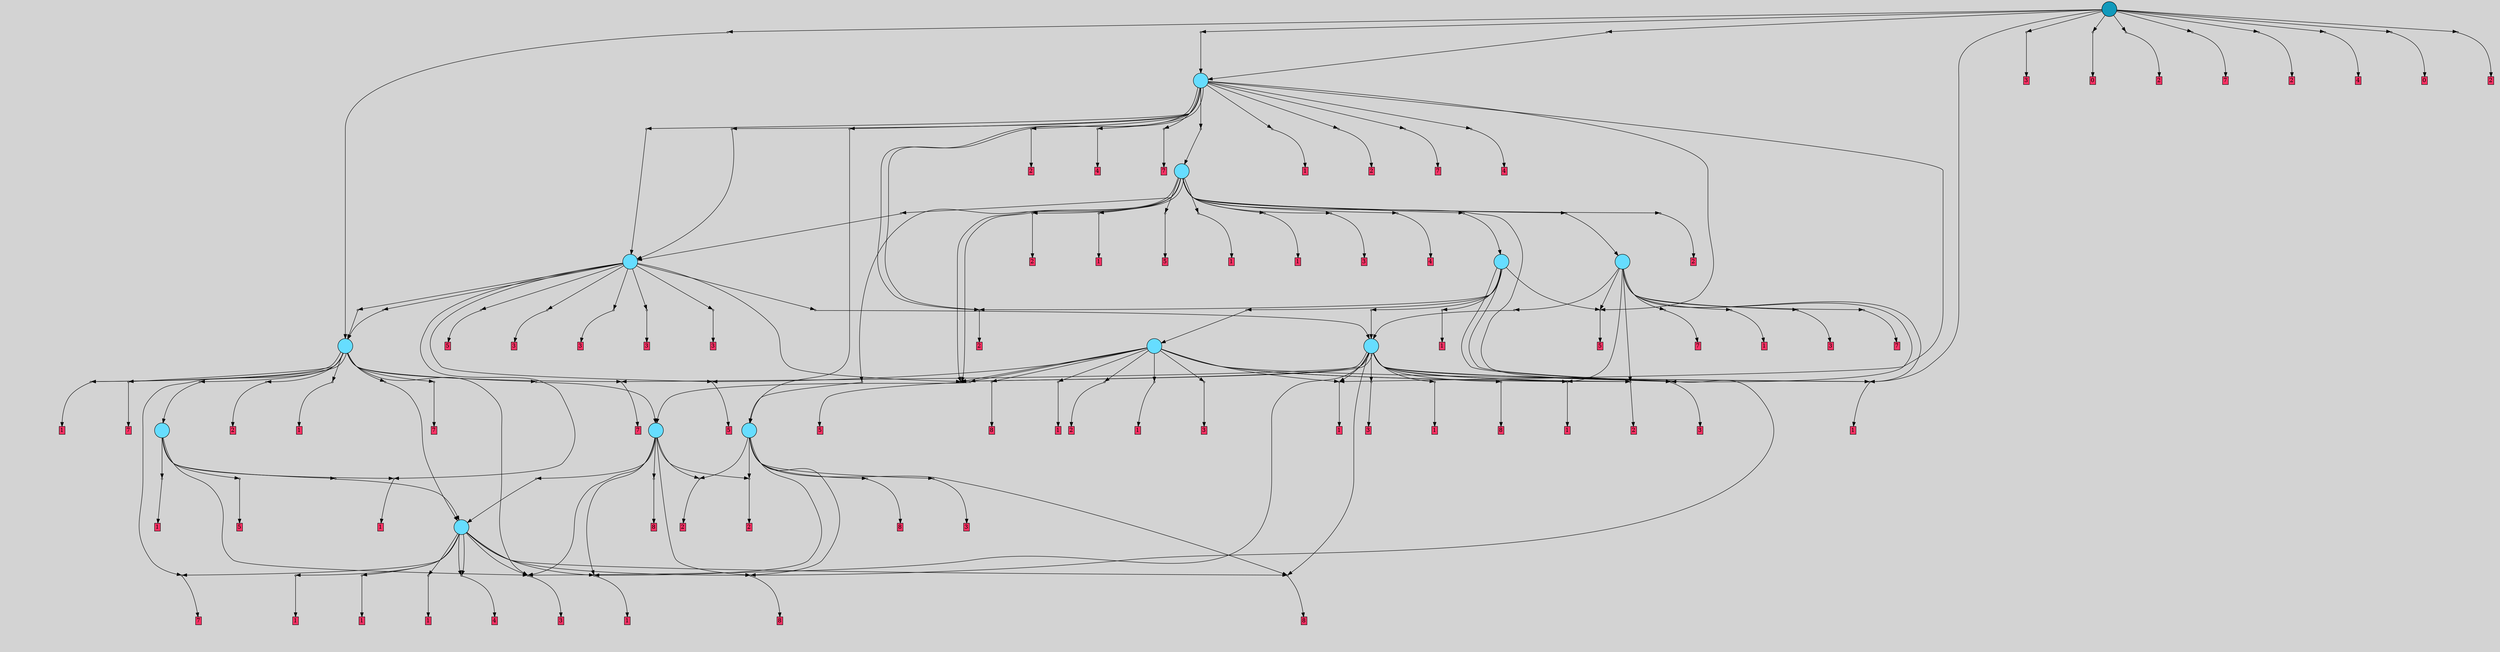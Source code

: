 // File exported with GEGELATI v1.3.1
// On the 2024-07-13 04:00:58
// With the MARL::MarlTPGGraphDotExporter
digraph{
	graph[pad = "0.212, 0.055" bgcolor = lightgray]
	node[shape=circle style = filled label = ""]
		T49 [fillcolor="#66ddff"]
		T57 [fillcolor="#66ddff"]
		T59 [fillcolor="#66ddff"]
		T70 [fillcolor="#66ddff"]
		T111 [fillcolor="#66ddff"]
		T114 [fillcolor="#66ddff"]
		T120 [fillcolor="#66ddff"]
		T151 [fillcolor="#66ddff"]
		T158 [fillcolor="#66ddff"]
		T190 [fillcolor="#66ddff"]
		T224 [fillcolor="#66ddff"]
		T255 [fillcolor="#66ddff"]
		T754 [fillcolor="#1199bb"]
		P29671 [fillcolor="#cccccc" shape=point] //
		I29671 [shape=box style=invis label="4|6&4|3#1|7&#92;n6|0&3|4#4|2&#92;n5|1&4|0#3|3&#92;n5|7&2|4#3|0&#92;n8|1&2|4#0|4&#92;n4|0&1|7#4|7&#92;n5|7&2|0#0|3&#92;n1|3&4|0#0|4&#92;n3|3&3|0#2|3&#92;n"]
		P29671 -> I29671[style=invis]
		A20442 [fillcolor="#ff3366" shape=box margin=0.03 width=0 height=0 label="1"]
		T49 -> P29671 -> A20442
		P29672 [fillcolor="#cccccc" shape=point] //
		I29672 [shape=box style=invis label="8|6&4|2#0|4&#92;n4|3&0|0#2|5&#92;n1|5&3|1#3|2&#92;n4|2&3|3#4|3&#92;n5|2&1|3#4|6&#92;n8|3&1|1#1|0&#92;n0|5&0|1#1|1&#92;n0|2&4|4#2|1&#92;n0|1&0|7#3|6&#92;n"]
		P29672 -> I29672[style=invis]
		A20443 [fillcolor="#ff3366" shape=box margin=0.03 width=0 height=0 label="4"]
		T49 -> P29672 -> A20443
		P29673 [fillcolor="#cccccc" shape=point] //
		I29673 [shape=box style=invis label="2|5&1|3#2|3&#92;n0|1&0|3#4|6&#92;n5|0&4|3#1|0&#92;n5|5&3|5#2|1&#92;n1|1&1|5#2|1&#92;n"]
		P29673 -> I29673[style=invis]
		A20444 [fillcolor="#ff3366" shape=box margin=0.03 width=0 height=0 label="8"]
		T49 -> P29673 -> A20444
		P29674 [fillcolor="#cccccc" shape=point] //
		I29674 [shape=box style=invis label="4|6&4|3#1|7&#92;n8|1&2|4#0|4&#92;n5|1&4|0#3|3&#92;n5|7&2|4#3|0&#92;n6|0&3|4#4|2&#92;n4|0&1|7#4|7&#92;n5|7&2|0#1|3&#92;n3|3&3|0#2|3&#92;n"]
		P29674 -> I29674[style=invis]
		A20445 [fillcolor="#ff3366" shape=box margin=0.03 width=0 height=0 label="1"]
		T49 -> P29674 -> A20445
		P29675 [fillcolor="#cccccc" shape=point] //
		I29675 [shape=box style=invis label="2|0&4|7#2|5&#92;n1|1&3|0#2|3&#92;n4|3&4|5#1|1&#92;n"]
		P29675 -> I29675[style=invis]
		A20446 [fillcolor="#ff3366" shape=box margin=0.03 width=0 height=0 label="3"]
		T49 -> P29675 -> A20446
		T49 -> P29672
		P29676 [fillcolor="#cccccc" shape=point] //
		I29676 [shape=box style=invis label="5|5&2|5#0|0&#92;n0|1&2|4#2|0&#92;n4|0&0|5#1|4&#92;n2|4&3|7#3|1&#92;n7|7&3|4#3|5&#92;n0|7&0|5#2|5&#92;n"]
		P29676 -> I29676[style=invis]
		A20447 [fillcolor="#ff3366" shape=box margin=0.03 width=0 height=0 label="7"]
		T49 -> P29676 -> A20447
		P29677 [fillcolor="#cccccc" shape=point] //
		I29677 [shape=box style=invis label="1|1&1|3#3|7&#92;n8|7&3|1#3|4&#92;n3|4&4|5#0|5&#92;n6|1&3|5#1|4&#92;n"]
		P29677 -> I29677[style=invis]
		A20448 [fillcolor="#ff3366" shape=box margin=0.03 width=0 height=0 label="8"]
		T49 -> P29677 -> A20448
		P29678 [fillcolor="#cccccc" shape=point] //
		I29678 [shape=box style=invis label="4|6&4|3#1|7&#92;n8|1&2|4#0|4&#92;n5|1&4|0#3|3&#92;n6|4&2|4#3|0&#92;n4|0&1|7#4|7&#92;n5|7&2|0#1|3&#92;n3|3&3|0#2|3&#92;n"]
		P29678 -> I29678[style=invis]
		A20449 [fillcolor="#ff3366" shape=box margin=0.03 width=0 height=0 label="1"]
		T49 -> P29678 -> A20449
		P29679 [fillcolor="#cccccc" shape=point] //
		I29679 [shape=box style=invis label="4|6&4|3#1|7&#92;n8|1&2|4#0|4&#92;n5|1&4|0#3|3&#92;n5|4&2|4#3|0&#92;n3|3&3|0#2|3&#92;n5|7&2|0#1|3&#92;n4|0&1|7#4|7&#92;n"]
		P29679 -> I29679[style=invis]
		A20450 [fillcolor="#ff3366" shape=box margin=0.03 width=0 height=0 label="1"]
		T49 -> P29679 -> A20450
		T57 -> P29679
		P29680 [fillcolor="#cccccc" shape=point] //
		I29680 [shape=box style=invis label="8|4&3|5#0|1&#92;n6|2&2|0#4|6&#92;n0|0&0|5#0|1&#92;n1|7&2|7#2|7&#92;n6|0&0|2#4|4&#92;n2|4&1|3#4|4&#92;n2|5&1|7#3|1&#92;n7|2&4|2#2|4&#92;n3|7&0|0#1|7&#92;n4|5&0|5#4|5&#92;n"]
		P29680 -> I29680[style=invis]
		A20451 [fillcolor="#ff3366" shape=box margin=0.03 width=0 height=0 label="2"]
		T57 -> P29680 -> A20451
		P29681 [fillcolor="#cccccc" shape=point] //
		I29681 [shape=box style=invis label="0|0&2|5#3|3&#92;n"]
		P29681 -> I29681[style=invis]
		A20452 [fillcolor="#ff3366" shape=box margin=0.03 width=0 height=0 label="8"]
		T57 -> P29681 -> A20452
		P29682 [fillcolor="#cccccc" shape=point] //
		I29682 [shape=box style=invis label="5|6&0|1#2|4&#92;n5|7&1|5#2|1&#92;n0|5&3|3#0|1&#92;n5|0&1|5#1|2&#92;n"]
		P29682 -> I29682[style=invis]
		T57 -> P29682 -> T49
		P29683 [fillcolor="#cccccc" shape=point] //
		I29683 [shape=box style=invis label="7|3&4|1#0|2&#92;n4|7&1|1#2|6&#92;n0|5&0|6#0|5&#92;n8|4&2|0#3|3&#92;n7|6&2|7#1|1&#92;n3|3&2|7#1|0&#92;n1|7&2|0#2|4&#92;n6|7&4|5#4|7&#92;n3|1&4|7#0|0&#92;n5|7&1|2#2|2&#92;n"]
		P29683 -> I29683[style=invis]
		A20453 [fillcolor="#ff3366" shape=box margin=0.03 width=0 height=0 label="2"]
		T57 -> P29683 -> A20453
		T57 -> P29675
		T57 -> P29677
		T59 -> P29679
		T59 -> P29680
		P29684 [fillcolor="#cccccc" shape=point] //
		I29684 [shape=box style=invis label="0|0&2|5#3|3&#92;n3|1&2|7#2|0&#92;n"]
		P29684 -> I29684[style=invis]
		A20454 [fillcolor="#ff3366" shape=box margin=0.03 width=0 height=0 label="8"]
		T59 -> P29684 -> A20454
		P29685 [fillcolor="#cccccc" shape=point] //
		I29685 [shape=box style=invis label="1|6&3|0#2|3&#92;n2|0&4|7#2|5&#92;n5|2&2|1#2|4&#92;n"]
		P29685 -> I29685[style=invis]
		A20455 [fillcolor="#ff3366" shape=box margin=0.03 width=0 height=0 label="3"]
		T59 -> P29685 -> A20455
		T59 -> P29677
		T59 -> P29683
		T59 -> P29673
		P29686 [fillcolor="#cccccc" shape=point] //
		I29686 [shape=box style=invis label="6|0&4|7#0|0&#92;n0|5&3|6#3|4&#92;n"]
		P29686 -> I29686[style=invis]
		A20456 [fillcolor="#ff3366" shape=box margin=0.03 width=0 height=0 label="5"]
		T70 -> P29686 -> A20456
		P29687 [fillcolor="#cccccc" shape=point] //
		I29687 [shape=box style=invis label="4|6&4|3#1|7&#92;n5|1&4|0#3|3&#92;n7|7&2|4#3|0&#92;n6|0&3|4#4|2&#92;n4|0&1|7#4|7&#92;n3|3&3|6#2|3&#92;n"]
		P29687 -> I29687[style=invis]
		A20457 [fillcolor="#ff3366" shape=box margin=0.03 width=0 height=0 label="1"]
		T70 -> P29687 -> A20457
		T70 -> P29675
		P29688 [fillcolor="#cccccc" shape=point] //
		I29688 [shape=box style=invis label="4|6&4|3#2|7&#92;n8|5&3|6#0|5&#92;n8|1&2|4#0|4&#92;n5|7&2|0#1|3&#92;n6|4&2|4#3|0&#92;n4|0&1|7#4|7&#92;n5|1&4|0#3|3&#92;n3|3&3|0#2|3&#92;n"]
		P29688 -> I29688[style=invis]
		A20458 [fillcolor="#ff3366" shape=box margin=0.03 width=0 height=0 label="1"]
		T70 -> P29688 -> A20458
		P29689 [fillcolor="#cccccc" shape=point] //
		I29689 [shape=box style=invis label="5|6&0|1#2|4&#92;n7|0&3|0#2|4&#92;n0|5&3|3#0|1&#92;n5|2&1|5#2|1&#92;n"]
		P29689 -> I29689[style=invis]
		T70 -> P29689 -> T49
		P29690 [fillcolor="#cccccc" shape=point] //
		I29690 [shape=box style=invis label="1|7&1|5#2|1&#92;n2|2&1|5#3|7&#92;n5|2&3|4#2|1&#92;n5|2&1|4#3|6&#92;n3|0&0|2#3|7&#92;n0|5&1|1#4|3&#92;n"]
		P29690 -> I29690[style=invis]
		A20459 [fillcolor="#ff3366" shape=box margin=0.03 width=0 height=0 label="8"]
		T111 -> P29690 -> A20459
		P29691 [fillcolor="#cccccc" shape=point] //
		I29691 [shape=box style=invis label="6|0&2|5#1|2&#92;n"]
		P29691 -> I29691[style=invis]
		A20460 [fillcolor="#ff3366" shape=box margin=0.03 width=0 height=0 label="1"]
		T111 -> P29691 -> A20460
		P29692 [fillcolor="#cccccc" shape=point] //
		I29692 [shape=box style=invis label="7|3&4|1#0|2&#92;n4|7&1|1#2|6&#92;n0|5&0|6#0|5&#92;n3|3&2|7#1|0&#92;n7|6&2|7#1|1&#92;n1|0&2|0#2|4&#92;n6|7&4|5#4|7&#92;n3|1&4|7#0|0&#92;n5|7&1|2#2|2&#92;n"]
		P29692 -> I29692[style=invis]
		A20461 [fillcolor="#ff3366" shape=box margin=0.03 width=0 height=0 label="2"]
		T111 -> P29692 -> A20461
		P29693 [fillcolor="#cccccc" shape=point] //
		I29693 [shape=box style=invis label="4|7&0|5#2|5&#92;n2|1&3|4#2|0&#92;n3|6&1|4#3|0&#92;n7|0&4|1#4|7&#92;n"]
		P29693 -> I29693[style=invis]
		A20462 [fillcolor="#ff3366" shape=box margin=0.03 width=0 height=0 label="5"]
		T111 -> P29693 -> A20462
		P29694 [fillcolor="#cccccc" shape=point] //
		I29694 [shape=box style=invis label="1|4&3|0#2|3&#92;n2|0&4|7#2|5&#92;n"]
		P29694 -> I29694[style=invis]
		A20463 [fillcolor="#ff3366" shape=box margin=0.03 width=0 height=0 label="3"]
		T111 -> P29694 -> A20463
		T111 -> P29673
		P29695 [fillcolor="#cccccc" shape=point] //
		I29695 [shape=box style=invis label="8|4&0|0#0|0&#92;n8|1&2|4#0|4&#92;n4|6&4|3#1|7&#92;n5|7&2|3#3|0&#92;n4|0&2|7#4|7&#92;n5|7&0|0#1|3&#92;n3|3&3|0#3|3&#92;n7|2&4|3#2|0&#92;n"]
		P29695 -> I29695[style=invis]
		A20464 [fillcolor="#ff3366" shape=box margin=0.03 width=0 height=0 label="1"]
		T111 -> P29695 -> A20464
		P29696 [fillcolor="#cccccc" shape=point] //
		I29696 [shape=box style=invis label="4|7&0|5#2|5&#92;n2|1&3|4#2|0&#92;n7|0&4|1#4|7&#92;n3|6&3|4#3|0&#92;n"]
		P29696 -> I29696[style=invis]
		A20465 [fillcolor="#ff3366" shape=box margin=0.03 width=0 height=0 label="7"]
		T111 -> P29696 -> A20465
		P29697 [fillcolor="#cccccc" shape=point] //
		I29697 [shape=box style=invis label="3|4&1|1#1|7&#92;n0|2&2|6#4|0&#92;n5|4&1|5#1|7&#92;n7|0&0|2#3|2&#92;n5|1&1|3#3|3&#92;n0|6&2|1#4|6&#92;n4|1&4|6#1|0&#92;n2|7&4|3#4|3&#92;n"]
		P29697 -> I29697[style=invis]
		A20466 [fillcolor="#ff3366" shape=box margin=0.03 width=0 height=0 label="1"]
		T111 -> P29697 -> A20466
		T111 -> P29675
		P29698 [fillcolor="#cccccc" shape=point] //
		I29698 [shape=box style=invis label="5|1&3|0#2|6&#92;n2|0&4|4#2|5&#92;n"]
		P29698 -> I29698[style=invis]
		A20467 [fillcolor="#ff3366" shape=box margin=0.03 width=0 height=0 label="3"]
		T111 -> P29698 -> A20467
		P29699 [fillcolor="#cccccc" shape=point] //
		I29699 [shape=box style=invis label="8|1&2|4#0|4&#92;n5|1&4|0#3|3&#92;n3|3&3|0#2|5&#92;n3|4&0|4#0|1&#92;n8|3&4|5#0|5&#92;n5|7&2|0#1|3&#92;n4|6&4|3#1|7&#92;n"]
		P29699 -> I29699[style=invis]
		A20468 [fillcolor="#ff3366" shape=box margin=0.03 width=0 height=0 label="1"]
		T111 -> P29699 -> A20468
		T111 -> P29693
		T114 -> P29676
		P29700 [fillcolor="#cccccc" shape=point] //
		I29700 [shape=box style=invis label="6|0&4|5#1|2&#92;n"]
		P29700 -> I29700[style=invis]
		T114 -> P29700 -> T70
		P29701 [fillcolor="#cccccc" shape=point] //
		I29701 [shape=box style=invis label="6|7&4|5#4|7&#92;n4|7&1|1#2|6&#92;n0|5&0|6#0|5&#92;n3|2&2|7#1|0&#92;n7|6&2|7#1|1&#92;n1|0&2|0#2|4&#92;n7|3&4|1#0|2&#92;n3|1&4|7#0|0&#92;n5|7&1|2#2|2&#92;n"]
		P29701 -> I29701[style=invis]
		A20469 [fillcolor="#ff3366" shape=box margin=0.03 width=0 height=0 label="2"]
		T114 -> P29701 -> A20469
		P29702 [fillcolor="#cccccc" shape=point] //
		I29702 [shape=box style=invis label="4|5&2|3#0|3&#92;n7|4&4|6#1|5&#92;n4|6&4|3#1|7&#92;n8|1&2|4#4|2&#92;n4|1&0|2#1|4&#92;n8|0&0|3#4|7&#92;n0|2&1|3#4|1&#92;n2|1&4|0#3|3&#92;n5|7&2|0#2|1&#92;n"]
		P29702 -> I29702[style=invis]
		A20470 [fillcolor="#ff3366" shape=box margin=0.03 width=0 height=0 label="1"]
		T114 -> P29702 -> A20470
		P29703 [fillcolor="#cccccc" shape=point] //
		I29703 [shape=box style=invis label="3|1&2|5#4|4&#92;n3|4&3|3#3|6&#92;n6|6&2|0#2|4&#92;n3|3&3|5#3|3&#92;n8|4&3|5#3|2&#92;n0|7&4|4#1|5&#92;n7|2&0|4#3|4&#92;n5|0&0|5#1|0&#92;n8|3&1|6#1|5&#92;n"]
		P29703 -> I29703[style=invis]
		T114 -> P29703 -> T57
		P29704 [fillcolor="#cccccc" shape=point] //
		I29704 [shape=box style=invis label="1|1&1|0#2|1&#92;n2|5&1|3#0|3&#92;n7|0&3|7#1|4&#92;n4|7&0|6#2|6&#92;n"]
		P29704 -> I29704[style=invis]
		A20471 [fillcolor="#ff3366" shape=box margin=0.03 width=0 height=0 label="7"]
		T114 -> P29704 -> A20471
		P29705 [fillcolor="#cccccc" shape=point] //
		I29705 [shape=box style=invis label="4|6&4|3#1|7&#92;n8|1&2|4#0|4&#92;n8|4&0|0#0|0&#92;n3|3&3|0#3|3&#92;n4|0&2|7#4|7&#92;n5|7&0|0#1|3&#92;n5|4&2|4#3|0&#92;n"]
		P29705 -> I29705[style=invis]
		A20472 [fillcolor="#ff3366" shape=box margin=0.03 width=0 height=0 label="1"]
		T114 -> P29705 -> A20472
		T114 -> P29696
		P29706 [fillcolor="#cccccc" shape=point] //
		I29706 [shape=box style=invis label="5|2&1|5#2|1&#92;n5|6&0|1#2|1&#92;n0|5&3|3#0|1&#92;n7|0&3|6#2|4&#92;n"]
		P29706 -> I29706[style=invis]
		T114 -> P29706 -> T49
		T114 -> P29675
		P29707 [fillcolor="#cccccc" shape=point] //
		I29707 [shape=box style=invis label="5|5&2|5#0|0&#92;n0|0&0|0#1|3&#92;n0|1&2|3#2|0&#92;n0|4&0|5#2|5&#92;n4|0&0|5#1|4&#92;n7|7&3|4#3|5&#92;n"]
		P29707 -> I29707[style=invis]
		A20473 [fillcolor="#ff3366" shape=box margin=0.03 width=0 height=0 label="7"]
		T114 -> P29707 -> A20473
		T114 -> P29705
		T120 -> P29691
		T120 -> P29692
		T120 -> P29693
		P29708 [fillcolor="#cccccc" shape=point] //
		I29708 [shape=box style=invis label="2|5&2|3#2|3&#92;n0|1&0|3#4|6&#92;n5|5&3|5#2|1&#92;n5|0&4|3#1|0&#92;n1|1&1|5#2|1&#92;n"]
		P29708 -> I29708[style=invis]
		A20474 [fillcolor="#ff3366" shape=box margin=0.03 width=0 height=0 label="2"]
		T120 -> P29708 -> A20474
		P29709 [fillcolor="#cccccc" shape=point] //
		I29709 [shape=box style=invis label="7|0&1|7#3|5&#92;n6|2&4|7#2|5&#92;n5|2&1|1#1|0&#92;n7|2&4|7#2|0&#92;n1|3&4|0#0|4&#92;n3|1&1|7#1|5&#92;n5|7&0|4#4|0&#92;n"]
		P29709 -> I29709[style=invis]
		A20475 [fillcolor="#ff3366" shape=box margin=0.03 width=0 height=0 label="1"]
		T120 -> P29709 -> A20475
		T120 -> P29695
		T120 -> P29697
		P29710 [fillcolor="#cccccc" shape=point] //
		I29710 [shape=box style=invis label="5|1&3|0#2|6&#92;n2|0&4|4#2|5&#92;n4|2&4|2#4|6&#92;n"]
		P29710 -> I29710[style=invis]
		A20476 [fillcolor="#ff3366" shape=box margin=0.03 width=0 height=0 label="3"]
		T120 -> P29710 -> A20476
		P29711 [fillcolor="#cccccc" shape=point] //
		I29711 [shape=box style=invis label="1|1&2|5#2|1&#92;n5|0&4|3#1|0&#92;n5|1&2|3#1|1&#92;n5|5&3|5#2|1&#92;n2|5&1|3#2|3&#92;n"]
		P29711 -> I29711[style=invis]
		A20477 [fillcolor="#ff3366" shape=box margin=0.03 width=0 height=0 label="8"]
		T120 -> P29711 -> A20477
		P29712 [fillcolor="#cccccc" shape=point] //
		I29712 [shape=box style=invis label="0|3&3|6#3|4&#92;n3|2&3|7#2|7&#92;n4|0&4|7#4|6&#92;n6|0&4|7#0|0&#92;n"]
		P29712 -> I29712[style=invis]
		A20478 [fillcolor="#ff3366" shape=box margin=0.03 width=0 height=0 label="5"]
		T120 -> P29712 -> A20478
		P29713 [fillcolor="#cccccc" shape=point] //
		I29713 [shape=box style=invis label="5|1&4|0#3|3&#92;n4|0&4|3#1|7&#92;n6|0&1|7#4|7&#92;n5|0&2|2#4|5&#92;n3|3&2|6#2|3&#92;n7|7&2|4#3|0&#92;n8|4&2|0#3|0&#92;n"]
		P29713 -> I29713[style=invis]
		A20479 [fillcolor="#ff3366" shape=box margin=0.03 width=0 height=0 label="1"]
		T120 -> P29713 -> A20479
		P29714 [fillcolor="#cccccc" shape=point] //
		I29714 [shape=box style=invis label="3|1&2|2#4|4&#92;n3|4&3|3#3|6&#92;n3|3&3|5#3|3&#92;n6|6&2|0#2|4&#92;n8|4&3|5#3|2&#92;n8|5&4|7#3|4&#92;n0|7&4|4#1|5&#92;n7|2&0|4#3|4&#92;n5|0&0|5#1|0&#92;n8|3&1|6#1|5&#92;n"]
		P29714 -> I29714[style=invis]
		T120 -> P29714 -> T57
		T151 -> P29691
		P29715 [fillcolor="#cccccc" shape=point] //
		I29715 [shape=box style=invis label="8|2&2|7#2|4&#92;n1|0&1|7#1|7&#92;n"]
		P29715 -> I29715[style=invis]
		A20480 [fillcolor="#ff3366" shape=box margin=0.03 width=0 height=0 label="5"]
		T151 -> P29715 -> A20480
		T151 -> P29694
		T151 -> P29695
		P29716 [fillcolor="#cccccc" shape=point] //
		I29716 [shape=box style=invis label="2|1&3|4#2|0&#92;n3|6&3|4#3|0&#92;n7|0&2|1#4|7&#92;n"]
		P29716 -> I29716[style=invis]
		A20481 [fillcolor="#ff3366" shape=box margin=0.03 width=0 height=0 label="7"]
		T151 -> P29716 -> A20481
		P29717 [fillcolor="#cccccc" shape=point] //
		I29717 [shape=box style=invis label="4|0&4|3#1|7&#92;n3|5&2|1#1|0&#92;n2|6&2|4#0|2&#92;n8|7&2|0#3|0&#92;n5|0&2|2#3|5&#92;n6|0&1|7#4|7&#92;n"]
		P29717 -> I29717[style=invis]
		A20482 [fillcolor="#ff3366" shape=box margin=0.03 width=0 height=0 label="1"]
		T151 -> P29717 -> A20482
		P29718 [fillcolor="#cccccc" shape=point] //
		I29718 [shape=box style=invis label="1|1&3|0#2|3&#92;n2|0&4|3#2|5&#92;n"]
		P29718 -> I29718[style=invis]
		A20483 [fillcolor="#ff3366" shape=box margin=0.03 width=0 height=0 label="3"]
		T151 -> P29718 -> A20483
		P29719 [fillcolor="#cccccc" shape=point] //
		I29719 [shape=box style=invis label="5|1&3|0#2|6&#92;n1|2&1|1#1|1&#92;n2|0&4|4#2|6&#92;n"]
		P29719 -> I29719[style=invis]
		T151 -> P29719 -> T111
		P29720 [fillcolor="#cccccc" shape=point] //
		I29720 [shape=box style=invis label="4|7&0|5#2|5&#92;n2|6&3|4#2|0&#92;n0|3&3|4#4|1&#92;n3|6&1|4#4|0&#92;n"]
		P29720 -> I29720[style=invis]
		A20484 [fillcolor="#ff3366" shape=box margin=0.03 width=0 height=0 label="7"]
		T151 -> P29720 -> A20484
		T151 -> P29692
		P29721 [fillcolor="#cccccc" shape=point] //
		I29721 [shape=box style=invis label="6|0&2|5#1|2&#92;n8|7&2|6#0|0&#92;n"]
		P29721 -> I29721[style=invis]
		A20485 [fillcolor="#ff3366" shape=box margin=0.03 width=0 height=0 label="1"]
		T158 -> P29721 -> A20485
		T158 -> P29715
		P29722 [fillcolor="#cccccc" shape=point] //
		I29722 [shape=box style=invis label="1|4&1|1#1|1&#92;n5|1&3|0#2|6&#92;n2|0&4|4#2|6&#92;n"]
		P29722 -> I29722[style=invis]
		T158 -> P29722 -> T111
		T158 -> P29694
		P29723 [fillcolor="#cccccc" shape=point] //
		I29723 [shape=box style=invis label="5|5&3|5#4|0&#92;n0|7&0|4#0|2&#92;n6|4&4|6#1|2&#92;n5|0&0|0#4|0&#92;n"]
		P29723 -> I29723[style=invis]
		T158 -> P29723 -> T120
		T158 -> P29694
		P29724 [fillcolor="#cccccc" shape=point] //
		I29724 [shape=box style=invis label="3|2&4|0#0|2&#92;n2|6&0|3#1|1&#92;n8|0&2|7#2|6&#92;n"]
		P29724 -> I29724[style=invis]
		A20486 [fillcolor="#ff3366" shape=box margin=0.03 width=0 height=0 label="2"]
		T158 -> P29724 -> A20486
		P29725 [fillcolor="#cccccc" shape=point] //
		I29725 [shape=box style=invis label="1|0&3|7#1|7&#92;n"]
		P29725 -> I29725[style=invis]
		A20487 [fillcolor="#ff3366" shape=box margin=0.03 width=0 height=0 label="5"]
		T190 -> P29725 -> A20487
		P29726 [fillcolor="#cccccc" shape=point] //
		I29726 [shape=box style=invis label="5|0&2|2#3|1&#92;n1|1&2|1#0|7&#92;n2|7&4|4#2|5&#92;n"]
		P29726 -> I29726[style=invis]
		A20488 [fillcolor="#ff3366" shape=box margin=0.03 width=0 height=0 label="3"]
		T190 -> P29726 -> A20488
		P29727 [fillcolor="#cccccc" shape=point] //
		I29727 [shape=box style=invis label="4|3&4|5#3|1&#92;n1|1&3|0#2|3&#92;n2|0&4|7#2|5&#92;n"]
		P29727 -> I29727[style=invis]
		T190 -> P29727 -> T114
		P29728 [fillcolor="#cccccc" shape=point] //
		I29728 [shape=box style=invis label="3|4&0|4#3|2&#92;n3|0&0|7#0|3&#92;n8|3&2|1#1|7&#92;n1|5&4|0#2|5&#92;n7|5&4|2#0|1&#92;n0|7&1|7#3|1&#92;n"]
		P29728 -> I29728[style=invis]
		A20489 [fillcolor="#ff3366" shape=box margin=0.03 width=0 height=0 label="3"]
		T190 -> P29728 -> A20489
		T190 -> P29712
		P29729 [fillcolor="#cccccc" shape=point] //
		I29729 [shape=box style=invis label="3|1&4|0#1|1&#92;n0|5&4|2#1|0&#92;n7|2&3|4#2|1&#92;n2|0&4|0#2|3&#92;n5|1&3|0#2|6&#92;n"]
		P29729 -> I29729[style=invis]
		T190 -> P29729 -> T111
		T190 -> P29687
		P29730 [fillcolor="#cccccc" shape=point] //
		I29730 [shape=box style=invis label="2|0&4|7#2|5&#92;n4|3&4|5#1|1&#92;n1|1&3|7#2|3&#92;n"]
		P29730 -> I29730[style=invis]
		A20490 [fillcolor="#ff3366" shape=box margin=0.03 width=0 height=0 label="3"]
		T190 -> P29730 -> A20490
		P29731 [fillcolor="#cccccc" shape=point] //
		I29731 [shape=box style=invis label="4|3&4|5#1|1&#92;n0|5&2|1#1|6&#92;n1|1&3|0#2|3&#92;n2|0&4|7#2|4&#92;n"]
		P29731 -> I29731[style=invis]
		T190 -> P29731 -> T114
		P29732 [fillcolor="#cccccc" shape=point] //
		I29732 [shape=box style=invis label="2|0&4|4#2|5&#92;n8|2&0|1#4|0&#92;n2|1&3|0#2|3&#92;n"]
		P29732 -> I29732[style=invis]
		A20491 [fillcolor="#ff3366" shape=box margin=0.03 width=0 height=0 label="3"]
		T190 -> P29732 -> A20491
		T190 -> P29693
		P29733 [fillcolor="#cccccc" shape=point] //
		I29733 [shape=box style=invis label="4|7&1|1#2|6&#92;n3|3&2|7#1|0&#92;n0|5&0|6#0|5&#92;n7|6&2|4#1|1&#92;n1|0&2|0#2|4&#92;n2|5&0|4#1|5&#92;n6|7&4|5#4|7&#92;n3|1&4|7#0|0&#92;n5|7&1|2#2|2&#92;n"]
		P29733 -> I29733[style=invis]
		A20492 [fillcolor="#ff3366" shape=box margin=0.03 width=0 height=0 label="2"]
		T224 -> P29733 -> A20492
		T224 -> P29693
		P29734 [fillcolor="#cccccc" shape=point] //
		I29734 [shape=box style=invis label="0|6&1|1#0|0&#92;n3|6&3|6#3|4&#92;n1|2&1|0#3|4&#92;n3|2&4|2#2|2&#92;n4|0&3|5#4|6&#92;n6|6&4|2#1|4&#92;n8|0&2|4#1|1&#92;n6|7&4|7#0|1&#92;n4|1&2|7#1|2&#92;n1|4&4|0#4|6&#92;n"]
		P29734 -> I29734[style=invis]
		A20493 [fillcolor="#ff3366" shape=box margin=0.03 width=0 height=0 label="2"]
		T224 -> P29734 -> A20493
		P29735 [fillcolor="#cccccc" shape=point] //
		I29735 [shape=box style=invis label="8|1&4|2#2|4&#92;n5|1&4|0#3|3&#92;n5|0&2|2#4|5&#92;n6|0&1|7#4|7&#92;n4|0&4|3#1|7&#92;n3|3&2|6#2|1&#92;n7|7&2|4#3|0&#92;n"]
		P29735 -> I29735[style=invis]
		T224 -> P29735 -> T158
		P29736 [fillcolor="#cccccc" shape=point] //
		I29736 [shape=box style=invis label="8|6&4|4#3|5&#92;n5|6&2|2#4|5&#92;n6|3&1|7#4|7&#92;n3|3&2|6#2|3&#92;n"]
		P29736 -> I29736[style=invis]
		T224 -> P29736 -> T59
		P29737 [fillcolor="#cccccc" shape=point] //
		I29737 [shape=box style=invis label="6|7&2|5#0|2&#92;n"]
		P29737 -> I29737[style=invis]
		A20494 [fillcolor="#ff3366" shape=box margin=0.03 width=0 height=0 label="1"]
		T224 -> P29737 -> A20494
		P29738 [fillcolor="#cccccc" shape=point] //
		I29738 [shape=box style=invis label="1|0&3|2#0|6&#92;n1|1&3|7#0|3&#92;n6|2&3|5#0|0&#92;n"]
		P29738 -> I29738[style=invis]
		T224 -> P29738 -> T151
		P29739 [fillcolor="#cccccc" shape=point] //
		I29739 [shape=box style=invis label="5|7&4|5#2|0&#92;n3|0&1|0#1|7&#92;n"]
		P29739 -> I29739[style=invis]
		A20495 [fillcolor="#ff3366" shape=box margin=0.03 width=0 height=0 label="5"]
		T224 -> P29739 -> A20495
		P29740 [fillcolor="#cccccc" shape=point] //
		I29740 [shape=box style=invis label="0|4&0|5#1|0&#92;n1|5&4|3#2|5&#92;n8|2&3|7#3|5&#92;n1|2&0|6#0|1&#92;n2|0&4|4#4|0&#92;n7|2&4|3#2|0&#92;n5|7&0|0#3|1&#92;n"]
		P29740 -> I29740[style=invis]
		T224 -> P29740 -> T190
		T224 -> P29693
		P29741 [fillcolor="#cccccc" shape=point] //
		I29741 [shape=box style=invis label="4|0&2|7#4|7&#92;n5|7&0|0#1|1&#92;n5|0&2|3#3|6&#92;n0|4&0|5#1|0&#92;n1|2&0|6#0|1&#92;n1|5&4|3#2|5&#92;n7|2&4|3#2|0&#92;n"]
		P29741 -> I29741[style=invis]
		A20496 [fillcolor="#ff3366" shape=box margin=0.03 width=0 height=0 label="1"]
		T224 -> P29741 -> A20496
		T224 -> P29677
		P29742 [fillcolor="#cccccc" shape=point] //
		I29742 [shape=box style=invis label="2|0&2|7#4|7&#92;n8|1&2|4#3|7&#92;n4|6&2|3#2|7&#92;n8|1&3|0#3|3&#92;n7|1&3|3#2|6&#92;n5|7&1|3#3|0&#92;n2|2&1|4#2|5&#92;n3|0&2|2#1|6&#92;n"]
		P29742 -> I29742[style=invis]
		A20497 [fillcolor="#ff3366" shape=box margin=0.03 width=0 height=0 label="1"]
		T224 -> P29742 -> A20497
		P29743 [fillcolor="#cccccc" shape=point] //
		I29743 [shape=box style=invis label="2|1&2|0#2|3&#92;n2|0&4|4#2|5&#92;n5|1&1|7#3|3&#92;n"]
		P29743 -> I29743[style=invis]
		A20498 [fillcolor="#ff3366" shape=box margin=0.03 width=0 height=0 label="3"]
		T224 -> P29743 -> A20498
		P29744 [fillcolor="#cccccc" shape=point] //
		I29744 [shape=box style=invis label="3|4&2|6#2|1&#92;n5|1&4|0#3|3&#92;n8|4&4|2#2|4&#92;n5|5&1|1#2|3&#92;n8|0&2|2#4|5&#92;n7|7&2|1#3|0&#92;n"]
		P29744 -> I29744[style=invis]
		A20499 [fillcolor="#ff3366" shape=box margin=0.03 width=0 height=0 label="4"]
		T224 -> P29744 -> A20499
		P29745 [fillcolor="#cccccc" shape=point] //
		I29745 [shape=box style=invis label="3|7&2|6#4|2&#92;n2|6&2|4#3|1&#92;n1|3&4|4#4|4&#92;n3|4&3|3#3|5&#92;n0|4&4|1#2|5&#92;n8|0&4|6#3|2&#92;n6|3&1|0#4|4&#92;n2|0&0|4#2|3&#92;n"]
		P29745 -> I29745[style=invis]
		A20500 [fillcolor="#ff3366" shape=box margin=0.03 width=0 height=0 label="2"]
		T255 -> P29745 -> A20500
		P29746 [fillcolor="#cccccc" shape=point] //
		I29746 [shape=box style=invis label="3|4&2|6#2|1&#92;n2|2&0|3#2|2&#92;n5|2&4|0#3|3&#92;n5|5&1|1#2|3&#92;n8|4&4|2#2|4&#92;n8|0&2|2#4|5&#92;n7|7&2|1#3|0&#92;n"]
		P29746 -> I29746[style=invis]
		A20501 [fillcolor="#ff3366" shape=box margin=0.03 width=0 height=0 label="4"]
		T255 -> P29746 -> A20501
		P29747 [fillcolor="#cccccc" shape=point] //
		I29747 [shape=box style=invis label="3|4&4|5#3|7&#92;n1|0&1|1#2|0&#92;n5|6&0|0#4|3&#92;n"]
		P29747 -> I29747[style=invis]
		T255 -> P29747 -> T224
		P29748 [fillcolor="#cccccc" shape=point] //
		I29748 [shape=box style=invis label="0|4&0|5#1|0&#92;n5|7&0|0#3|1&#92;n6|3&4|1#4|3&#92;n8|2&3|7#3|5&#92;n1|2&0|6#0|1&#92;n2|0&4|4#4|0&#92;n7|2&4|3#2|0&#92;n7|5&4|3#2|5&#92;n"]
		P29748 -> I29748[style=invis]
		T255 -> P29748 -> T190
		P29749 [fillcolor="#cccccc" shape=point] //
		I29749 [shape=box style=invis label="2|2&3|4#4|5&#92;n3|0&0|2#4|6&#92;n"]
		P29749 -> I29749[style=invis]
		A20502 [fillcolor="#ff3366" shape=box margin=0.03 width=0 height=0 label="7"]
		T255 -> P29749 -> A20502
		T255 -> P29724
		T255 -> P29715
		T255 -> P29697
		T255 -> P29724
		P29750 [fillcolor="#cccccc" shape=point] //
		I29750 [shape=box style=invis label="4|6&4|3#1|7&#92;n8|1&2|4#0|4&#92;n3|3&2|0#4|6&#92;n5|7&2|0#1|3&#92;n4|0&1|7#0|7&#92;n5|1&4|0#3|3&#92;n3|3&3|0#2|3&#92;n"]
		P29750 -> I29750[style=invis]
		A20503 [fillcolor="#ff3366" shape=box margin=0.03 width=0 height=0 label="1"]
		T255 -> P29750 -> A20503
		P29751 [fillcolor="#cccccc" shape=point] //
		I29751 [shape=box style=invis label="6|7&0|3#0|4&#92;n"]
		P29751 -> I29751[style=invis]
		A20504 [fillcolor="#ff3366" shape=box margin=0.03 width=0 height=0 label="2"]
		T255 -> P29751 -> A20504
		P29752 [fillcolor="#cccccc" shape=point] //
		I29752 [shape=box style=invis label="0|4&0|3#2|3&#92;n5|5&4|2#4|5&#92;n6|4&1|2#3|0&#92;n8|0&0|4#4|2&#92;n5|6&3|1#1|6&#92;n3|3&2|6#3|3&#92;n"]
		P29752 -> I29752[style=invis]
		T255 -> P29752 -> T59
		P29753 [fillcolor="#cccccc" shape=point] //
		I29753 [shape=box style=invis label="7|0&3|7#1|4&#92;n2|5&1|3#0|3&#92;n1|3&1|0#2|1&#92;n4|7&0|6#2|6&#92;n"]
		P29753 -> I29753[style=invis]
		A20505 [fillcolor="#ff3366" shape=box margin=0.03 width=0 height=0 label="7"]
		T255 -> P29753 -> A20505
		P29754 [fillcolor="#cccccc" shape=point] //
		I29754 [shape=box style=invis label="8|1&2|7#4|5&#92;n7|3&2|2#1|2&#92;n3|1&1|7#3|7&#92;n2|0&4|4#4|0&#92;n1|2&0|6#0|1&#92;n0|7&1|2#4|3&#92;n6|0&4|3#2|0&#92;n3|6&2|7#0|5&#92;n"]
		P29754 -> I29754[style=invis]
		T255 -> P29754 -> T190
		P29755 [fillcolor="#cccccc" shape=point] //
		I29755 [shape=box style=invis label="5|7&1|2#2|2&#92;n4|7&1|1#0|6&#92;n7|6&2|7#0|1&#92;n1|1&0|4#4|4&#92;n5|0&4|5#4|6&#92;n6|7&4|5#4|7&#92;n0|5&0|6#0|5&#92;n"]
		P29755 -> I29755[style=invis]
		A20506 [fillcolor="#ff3366" shape=box margin=0.03 width=0 height=0 label="4"]
		T255 -> P29755 -> A20506
		P29756 [fillcolor="#cccccc" shape=point] //
		I29756 [shape=box style=invis label="5|6&2|6#2|3&#92;n0|0&0|0#4|7&#92;n1|6&3|0#1|3&#92;n8|2&4|7#2|5&#92;n4|5&3|1#2|3&#92;n"]
		P29756 -> I29756[style=invis]
		T754 -> P29756 -> T114
		P29757 [fillcolor="#cccccc" shape=point] //
		I29757 [shape=box style=invis label="2|1&3|4#2|3&#92;n2|0&4|4#2|5&#92;n"]
		P29757 -> I29757[style=invis]
		A20507 [fillcolor="#ff3366" shape=box margin=0.03 width=0 height=0 label="3"]
		T754 -> P29757 -> A20507
		P29758 [fillcolor="#cccccc" shape=point] //
		I29758 [shape=box style=invis label="2|0&1|0#2|4&#92;n5|7&0|5#1|6&#92;n1|1&1|7#2|0&#92;n7|2&4|3#3|2&#92;n"]
		P29758 -> I29758[style=invis]
		A20508 [fillcolor="#ff3366" shape=box margin=0.03 width=0 height=0 label="0"]
		T754 -> P29758 -> A20508
		P29759 [fillcolor="#cccccc" shape=point] //
		I29759 [shape=box style=invis label="1|0&0|7#1|0&#92;n8|5&4|3#1|3&#92;n1|2&0|2#2|5&#92;n5|1&4|1#2|1&#92;n"]
		P29759 -> I29759[style=invis]
		A20509 [fillcolor="#ff3366" shape=box margin=0.03 width=0 height=0 label="2"]
		T754 -> P29759 -> A20509
		P29760 [fillcolor="#cccccc" shape=point] //
		I29760 [shape=box style=invis label="1|2&0|6#0|1&#92;n5|7&0|3#3|1&#92;n6|3&4|1#4|3&#92;n7|5&4|3#2|5&#92;n7|2&4|3#2|0&#92;n2|0&4|4#4|0&#92;n8|0&1|3#0|4&#92;n2|1&0|3#4|0&#92;n"]
		P29760 -> I29760[style=invis]
		T754 -> P29760 -> T255
		P29761 [fillcolor="#cccccc" shape=point] //
		I29761 [shape=box style=invis label="0|1&2|6#2|0&#92;n6|6&2|3#3|3&#92;n5|0&3|4#1|3&#92;n5|5&2|5#1|0&#92;n0|7&0|5#2|5&#92;n2|0&0|7#2|6&#92;n"]
		P29761 -> I29761[style=invis]
		A20510 [fillcolor="#ff3366" shape=box margin=0.03 width=0 height=0 label="7"]
		T754 -> P29761 -> A20510
		P29762 [fillcolor="#cccccc" shape=point] //
		I29762 [shape=box style=invis label="4|6&4|3#3|0&#92;n0|3&4|5#1|1&#92;n3|6&0|5#4|4&#92;n6|5&2|2#3|2&#92;n0|4&3|4#2|6&#92;n3|0&2|2#2|3&#92;n"]
		P29762 -> I29762[style=invis]
		A20511 [fillcolor="#ff3366" shape=box margin=0.03 width=0 height=0 label="2"]
		T754 -> P29762 -> A20511
		P29763 [fillcolor="#cccccc" shape=point] //
		I29763 [shape=box style=invis label="5|2&4|0#3|3&#92;n2|2&0|3#2|2&#92;n5|5&1|1#2|3&#92;n7|7&2|1#3|0&#92;n0|4&4|2#2|4&#92;n1|1&3|2#0|0&#92;n8|0&2|2#4|5&#92;n3|4&2|6#0|1&#92;n"]
		P29763 -> I29763[style=invis]
		A20512 [fillcolor="#ff3366" shape=box margin=0.03 width=0 height=0 label="4"]
		T754 -> P29763 -> A20512
		P29764 [fillcolor="#cccccc" shape=point] //
		I29764 [shape=box style=invis label="2|0&1|0#2|4&#92;n5|7&0|5#4|6&#92;n"]
		P29764 -> I29764[style=invis]
		A20513 [fillcolor="#ff3366" shape=box margin=0.03 width=0 height=0 label="0"]
		T754 -> P29764 -> A20513
		P29765 [fillcolor="#cccccc" shape=point] //
		I29765 [shape=box style=invis label="5|7&0|3#3|1&#92;n6|4&4|1#4|3&#92;n1|2&1|6#0|1&#92;n0|7&3|7#2|6&#92;n7|5&4|3#2|5&#92;n7|2&4|3#2|0&#92;n2|0&4|4#4|0&#92;n8|0&1|3#0|4&#92;n4|4&0|7#2|3&#92;n2|1&0|3#4|0&#92;n"]
		P29765 -> I29765[style=invis]
		T754 -> P29765 -> T255
		P29766 [fillcolor="#cccccc" shape=point] //
		I29766 [shape=box style=invis label="6|5&2|2#3|2&#92;n4|6&0|5#4|4&#92;n7|7&2|5#3|7&#92;n0|3&4|5#1|1&#92;n3|0&2|2#2|3&#92;n0|4&3|4#2|6&#92;n"]
		P29766 -> I29766[style=invis]
		A20514 [fillcolor="#ff3366" shape=box margin=0.03 width=0 height=0 label="2"]
		T754 -> P29766 -> A20514
		T754 -> P29695
		{ rank= same T754 }
}
